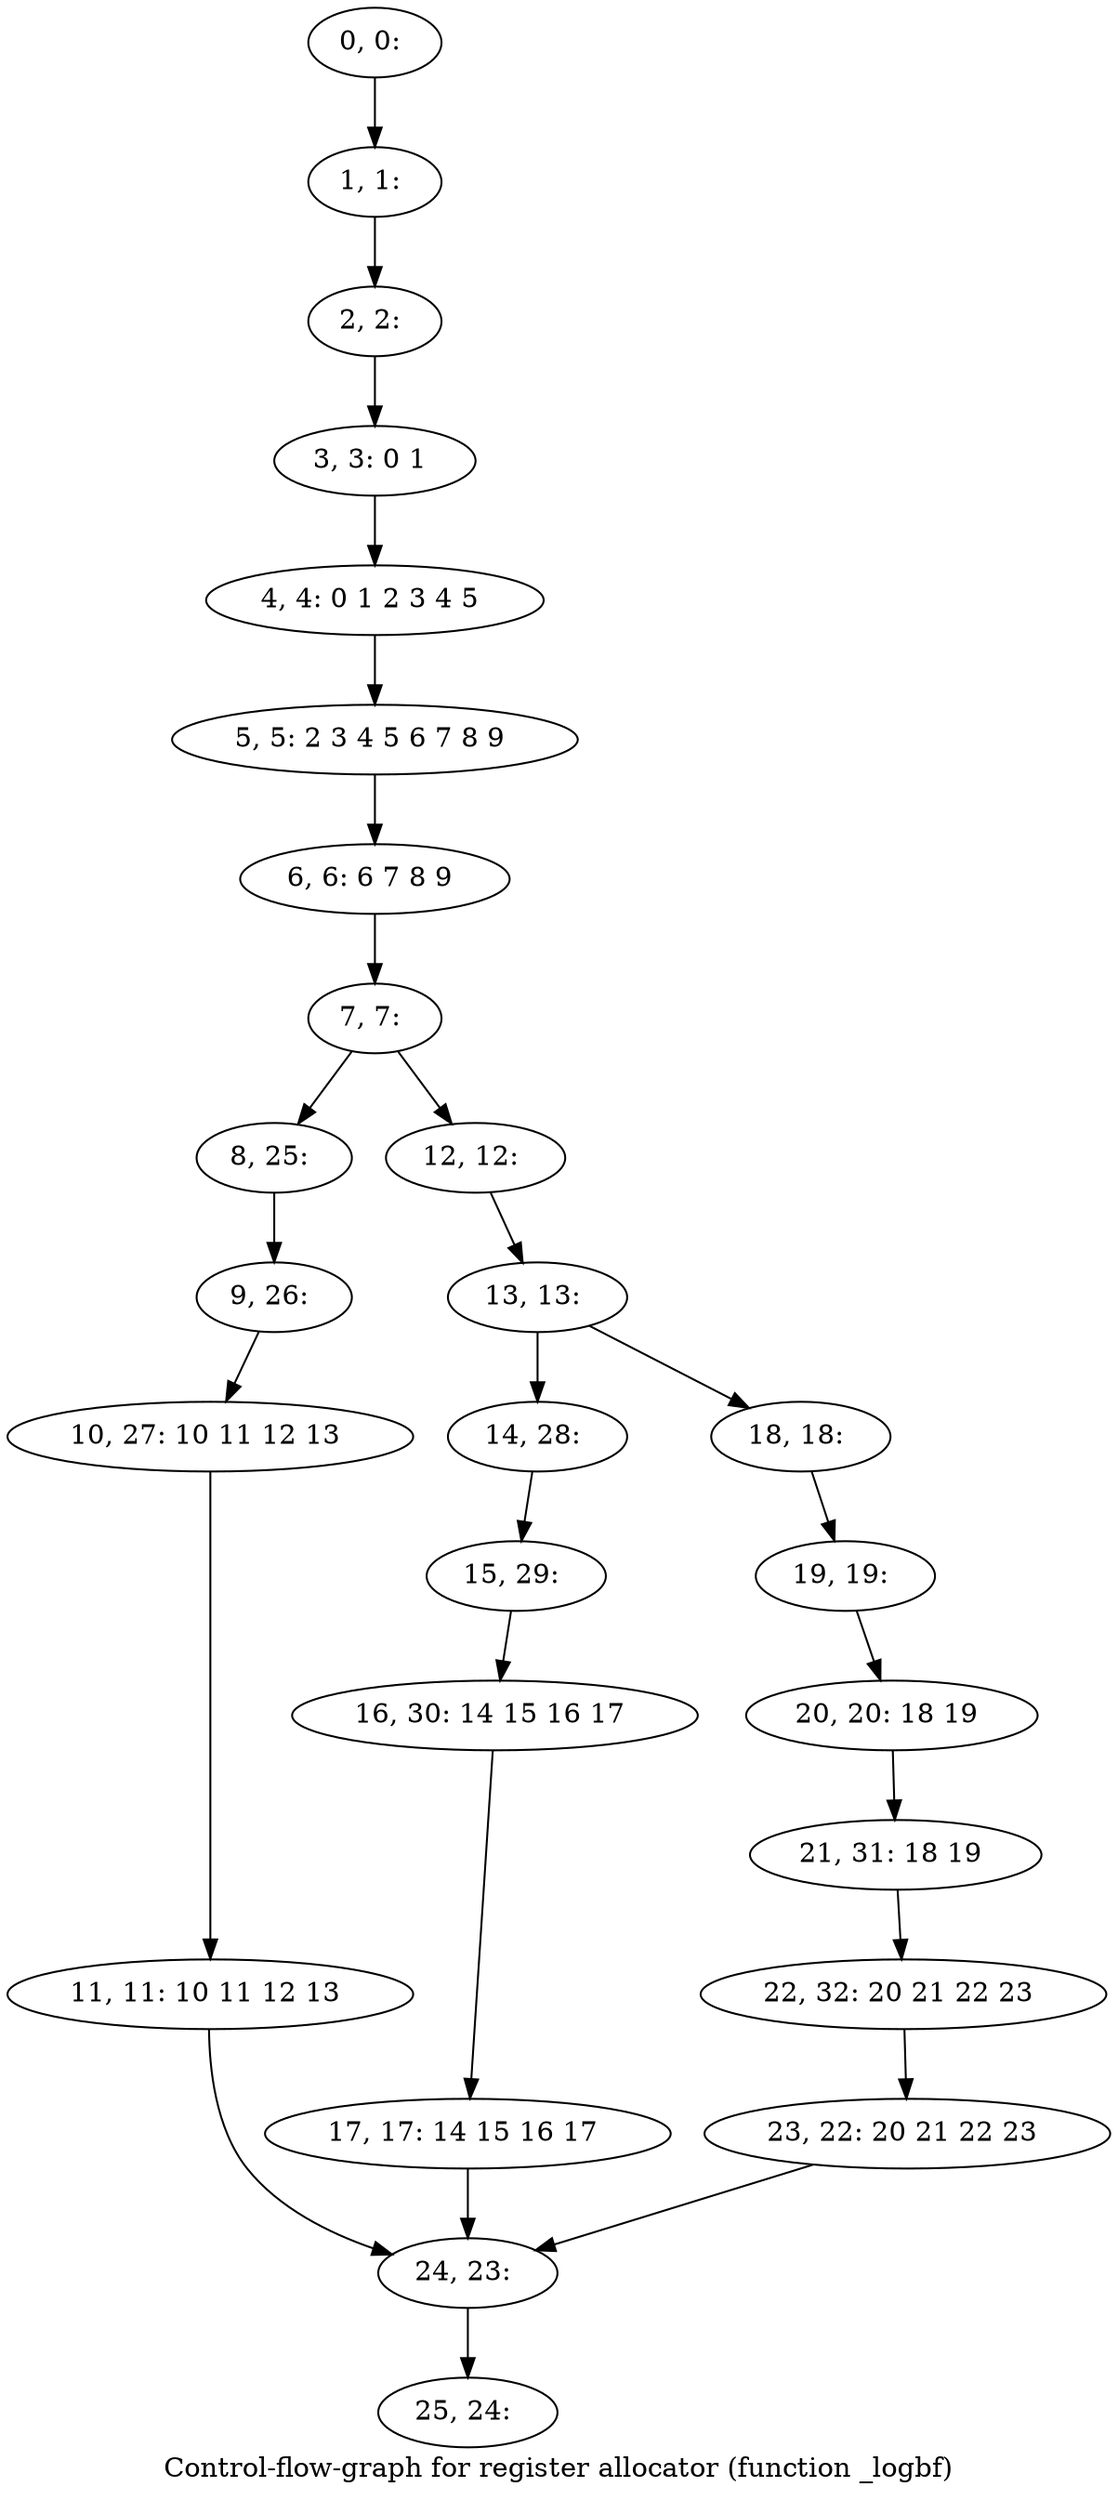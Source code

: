 digraph G {
graph [label="Control-flow-graph for register allocator (function _logbf)"]
0[label="0, 0: "];
1[label="1, 1: "];
2[label="2, 2: "];
3[label="3, 3: 0 1 "];
4[label="4, 4: 0 1 2 3 4 5 "];
5[label="5, 5: 2 3 4 5 6 7 8 9 "];
6[label="6, 6: 6 7 8 9 "];
7[label="7, 7: "];
8[label="8, 25: "];
9[label="9, 26: "];
10[label="10, 27: 10 11 12 13 "];
11[label="11, 11: 10 11 12 13 "];
12[label="12, 12: "];
13[label="13, 13: "];
14[label="14, 28: "];
15[label="15, 29: "];
16[label="16, 30: 14 15 16 17 "];
17[label="17, 17: 14 15 16 17 "];
18[label="18, 18: "];
19[label="19, 19: "];
20[label="20, 20: 18 19 "];
21[label="21, 31: 18 19 "];
22[label="22, 32: 20 21 22 23 "];
23[label="23, 22: 20 21 22 23 "];
24[label="24, 23: "];
25[label="25, 24: "];
0->1 ;
1->2 ;
2->3 ;
3->4 ;
4->5 ;
5->6 ;
6->7 ;
7->8 ;
7->12 ;
8->9 ;
9->10 ;
10->11 ;
11->24 ;
12->13 ;
13->14 ;
13->18 ;
14->15 ;
15->16 ;
16->17 ;
17->24 ;
18->19 ;
19->20 ;
20->21 ;
21->22 ;
22->23 ;
23->24 ;
24->25 ;
}
